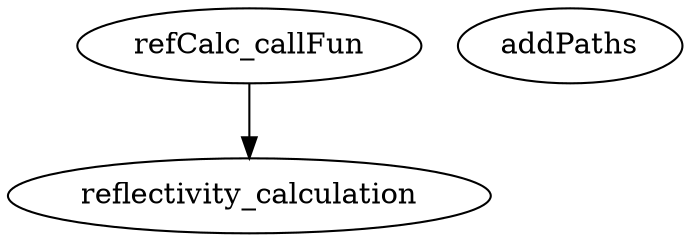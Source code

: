 /* Created by mdot for Matlab */
digraph m2html {
  refCalc_callFun -> reflectivity_calculation;

  addPaths [URL="addPaths.html"];
  refCalc_callFun [URL="refCalc_callFun.html"];
  reflectivity_calculation [URL="reflectivity_calculation.html"];
}